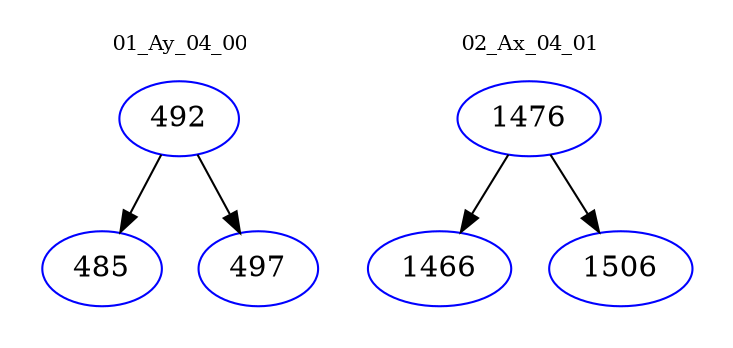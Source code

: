 digraph{
subgraph cluster_0 {
color = white
label = "01_Ay_04_00";
fontsize=10;
T0_492 [label="492", color="blue"]
T0_492 -> T0_485 [color="black"]
T0_485 [label="485", color="blue"]
T0_492 -> T0_497 [color="black"]
T0_497 [label="497", color="blue"]
}
subgraph cluster_1 {
color = white
label = "02_Ax_04_01";
fontsize=10;
T1_1476 [label="1476", color="blue"]
T1_1476 -> T1_1466 [color="black"]
T1_1466 [label="1466", color="blue"]
T1_1476 -> T1_1506 [color="black"]
T1_1506 [label="1506", color="blue"]
}
}
